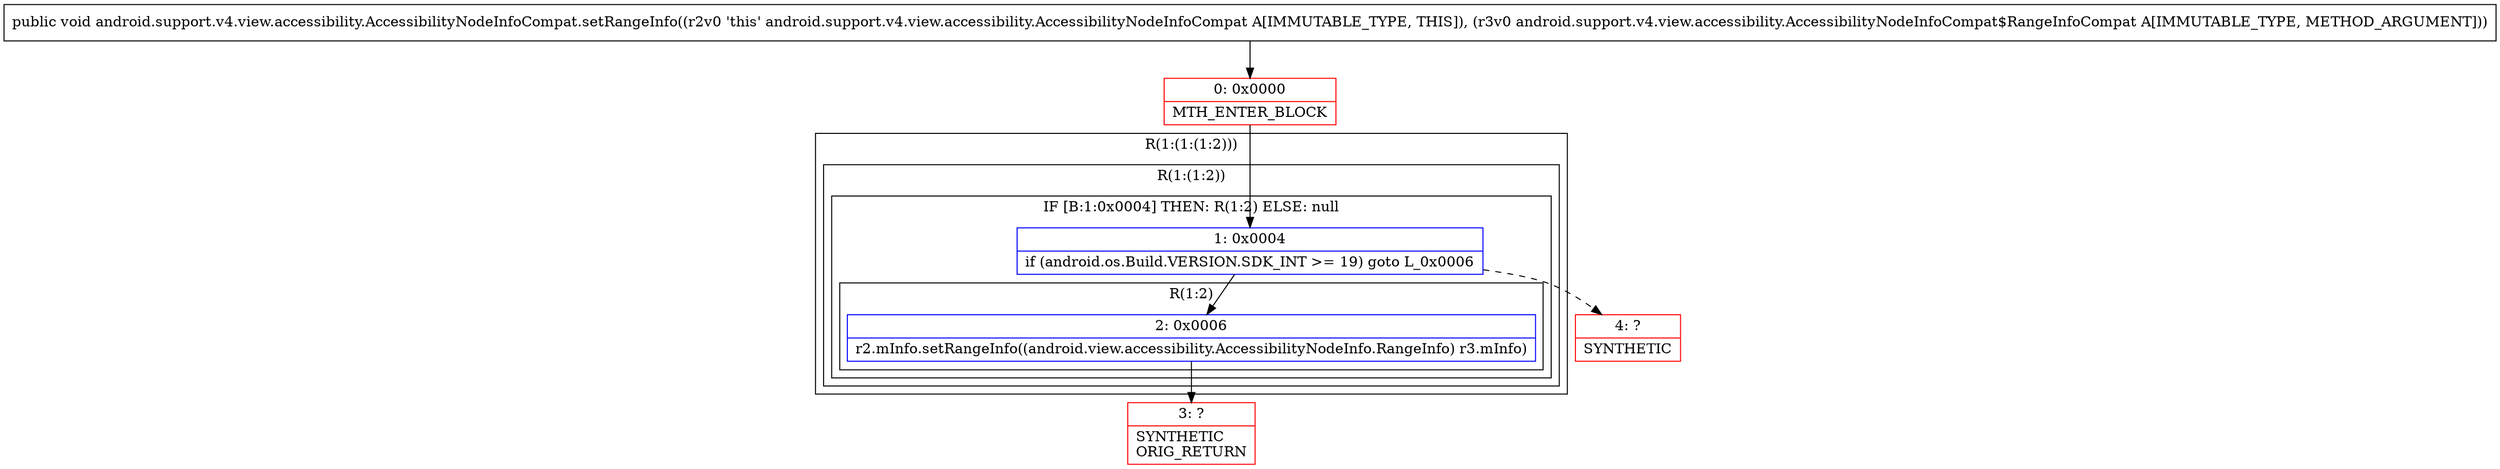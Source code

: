 digraph "CFG forandroid.support.v4.view.accessibility.AccessibilityNodeInfoCompat.setRangeInfo(Landroid\/support\/v4\/view\/accessibility\/AccessibilityNodeInfoCompat$RangeInfoCompat;)V" {
subgraph cluster_Region_1158656276 {
label = "R(1:(1:(1:2)))";
node [shape=record,color=blue];
subgraph cluster_Region_1982780925 {
label = "R(1:(1:2))";
node [shape=record,color=blue];
subgraph cluster_IfRegion_1027220367 {
label = "IF [B:1:0x0004] THEN: R(1:2) ELSE: null";
node [shape=record,color=blue];
Node_1 [shape=record,label="{1\:\ 0x0004|if (android.os.Build.VERSION.SDK_INT \>= 19) goto L_0x0006\l}"];
subgraph cluster_Region_1678779780 {
label = "R(1:2)";
node [shape=record,color=blue];
Node_2 [shape=record,label="{2\:\ 0x0006|r2.mInfo.setRangeInfo((android.view.accessibility.AccessibilityNodeInfo.RangeInfo) r3.mInfo)\l}"];
}
}
}
}
Node_0 [shape=record,color=red,label="{0\:\ 0x0000|MTH_ENTER_BLOCK\l}"];
Node_3 [shape=record,color=red,label="{3\:\ ?|SYNTHETIC\lORIG_RETURN\l}"];
Node_4 [shape=record,color=red,label="{4\:\ ?|SYNTHETIC\l}"];
MethodNode[shape=record,label="{public void android.support.v4.view.accessibility.AccessibilityNodeInfoCompat.setRangeInfo((r2v0 'this' android.support.v4.view.accessibility.AccessibilityNodeInfoCompat A[IMMUTABLE_TYPE, THIS]), (r3v0 android.support.v4.view.accessibility.AccessibilityNodeInfoCompat$RangeInfoCompat A[IMMUTABLE_TYPE, METHOD_ARGUMENT])) }"];
MethodNode -> Node_0;
Node_1 -> Node_2;
Node_1 -> Node_4[style=dashed];
Node_2 -> Node_3;
Node_0 -> Node_1;
}

